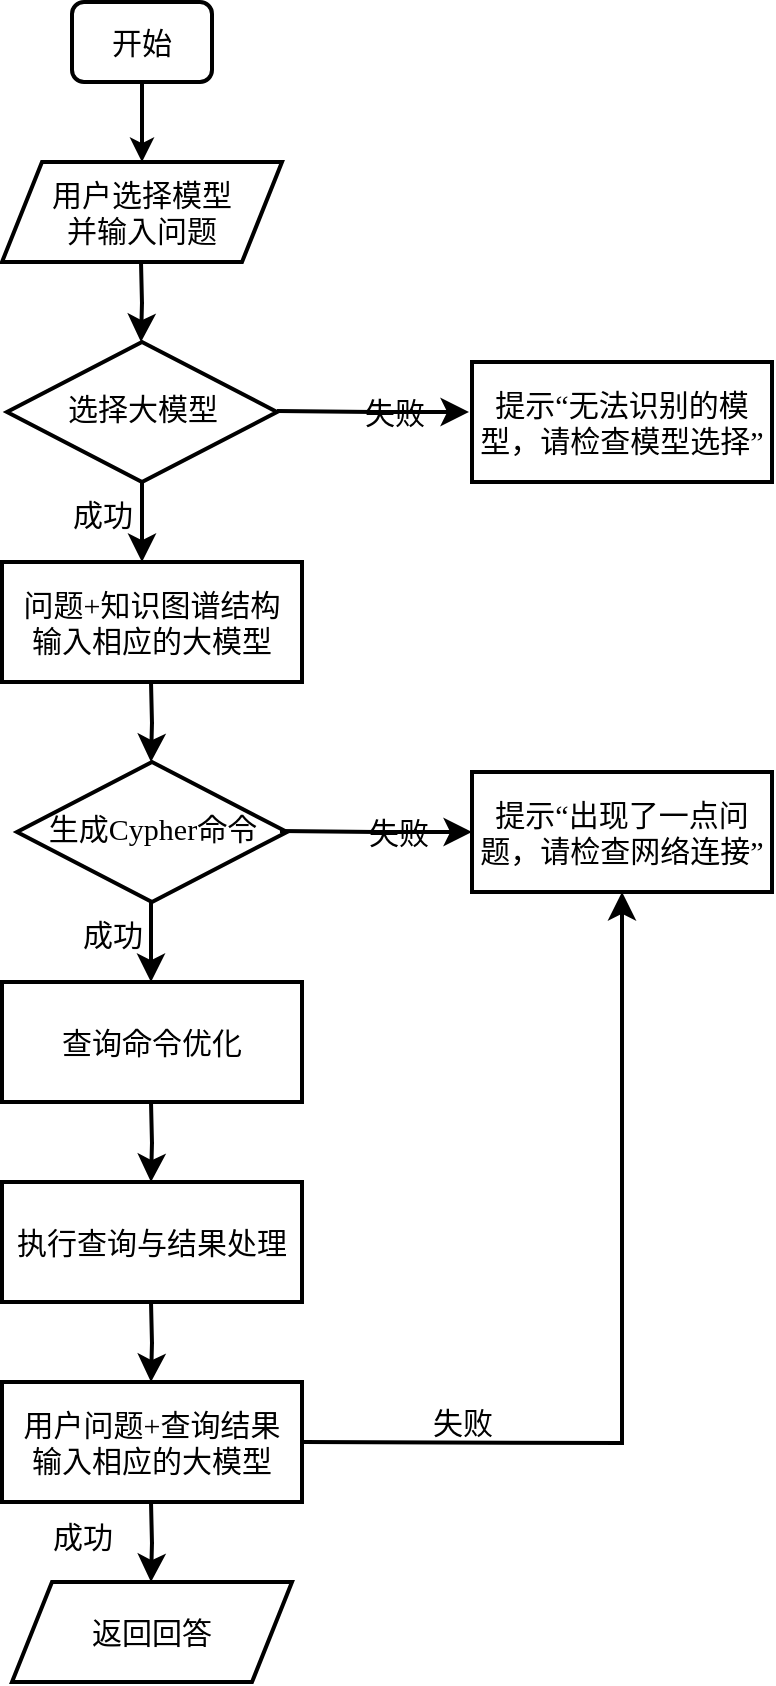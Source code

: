 <mxfile version="24.4.9" type="github">
  <diagram id="C5RBs43oDa-KdzZeNtuy" name="Page-1">
    <mxGraphModel dx="1042" dy="535" grid="1" gridSize="10" guides="1" tooltips="1" connect="1" arrows="1" fold="1" page="1" pageScale="1" pageWidth="827" pageHeight="1169" math="0" shadow="0">
      <root>
        <mxCell id="WIyWlLk6GJQsqaUBKTNV-0" />
        <mxCell id="WIyWlLk6GJQsqaUBKTNV-1" parent="WIyWlLk6GJQsqaUBKTNV-0" />
        <mxCell id="WIyWlLk6GJQsqaUBKTNV-2" value="" style="rounded=0;html=1;jettySize=auto;orthogonalLoop=1;fontSize=11;endArrow=classic;endFill=1;strokeWidth=2;shadow=0;labelBackgroundColor=none;edgeStyle=orthogonalEdgeStyle;entryX=0.5;entryY=0;entryDx=0;entryDy=0;" parent="WIyWlLk6GJQsqaUBKTNV-1" source="WIyWlLk6GJQsqaUBKTNV-3" target="mU2HPS3r7z6ofK6yhhPt-0" edge="1">
          <mxGeometry relative="1" as="geometry">
            <mxPoint x="270" y="140" as="targetPoint" />
          </mxGeometry>
        </mxCell>
        <mxCell id="WIyWlLk6GJQsqaUBKTNV-3" value="&lt;font style=&quot;font-size: 15px;&quot;&gt;开始&lt;/font&gt;" style="rounded=1;whiteSpace=wrap;html=1;fontSize=12;glass=0;strokeWidth=2;shadow=0;" parent="WIyWlLk6GJQsqaUBKTNV-1" vertex="1">
          <mxGeometry x="315" y="30" width="70" height="40" as="geometry" />
        </mxCell>
        <mxCell id="mU2HPS3r7z6ofK6yhhPt-0" value="&lt;font style=&quot;font-size: 15px;&quot; face=&quot;Times New Roman&quot;&gt;用户选择模型&lt;/font&gt;&lt;div&gt;&lt;font style=&quot;font-size: 15px;&quot; face=&quot;Times New Roman&quot;&gt;并输入&lt;/font&gt;&lt;span style=&quot;font-size: 15px; font-family: &amp;quot;Times New Roman&amp;quot;; background-color: initial;&quot;&gt;问题&lt;/span&gt;&lt;/div&gt;" style="shape=parallelogram;perimeter=parallelogramPerimeter;whiteSpace=wrap;html=1;fixedSize=1;strokeWidth=2;" parent="WIyWlLk6GJQsqaUBKTNV-1" vertex="1">
          <mxGeometry x="280" y="110" width="140" height="50" as="geometry" />
        </mxCell>
        <mxCell id="mU2HPS3r7z6ofK6yhhPt-1" value="&lt;font style=&quot;font-size: 15px;&quot; face=&quot;Times New Roman&quot;&gt;问题+知识图谱结构&lt;/font&gt;&lt;div style=&quot;font-size: 15px;&quot;&gt;&lt;span style=&quot;font-family: &amp;quot;Times New Roman&amp;quot;;&quot;&gt;输入相应的大模型&lt;/span&gt;&lt;br&gt;&lt;/div&gt;" style="rounded=0;whiteSpace=wrap;html=1;strokeColor=default;strokeWidth=2;align=center;verticalAlign=middle;fontFamily=Helvetica;fontSize=12;fontColor=default;fillColor=default;" parent="WIyWlLk6GJQsqaUBKTNV-1" vertex="1">
          <mxGeometry x="280" y="310" width="150" height="60" as="geometry" />
        </mxCell>
        <mxCell id="mU2HPS3r7z6ofK6yhhPt-2" value="" style="rounded=0;html=1;jettySize=auto;orthogonalLoop=1;fontSize=11;endArrow=classic;endFill=1;endSize=8;strokeWidth=2;shadow=0;labelBackgroundColor=none;edgeStyle=orthogonalEdgeStyle;entryX=0.5;entryY=0;entryDx=0;entryDy=0;strokeColor=default;align=center;verticalAlign=middle;fontFamily=Helvetica;fontColor=default;" parent="WIyWlLk6GJQsqaUBKTNV-1" edge="1">
          <mxGeometry relative="1" as="geometry">
            <mxPoint x="349.5" y="160" as="sourcePoint" />
            <mxPoint x="349.5" y="200" as="targetPoint" />
          </mxGeometry>
        </mxCell>
        <mxCell id="mU2HPS3r7z6ofK6yhhPt-5" value="&lt;font style=&quot;font-size: 15px;&quot; face=&quot;Times New Roman&quot;&gt;生成&lt;font style=&quot;font-size: 15px; background-color: initial;&quot;&gt;Cypher&lt;/font&gt;&lt;font style=&quot;font-size: 15px; background-color: initial;&quot;&gt;命令&lt;/font&gt;&lt;/font&gt;" style="rhombus;whiteSpace=wrap;html=1;shadow=0;fontFamily=Helvetica;fontSize=12;align=center;strokeWidth=2;spacing=6;spacingTop=-4;" parent="WIyWlLk6GJQsqaUBKTNV-1" vertex="1">
          <mxGeometry x="287.5" y="410" width="135" height="70" as="geometry" />
        </mxCell>
        <mxCell id="mU2HPS3r7z6ofK6yhhPt-6" value="" style="rounded=0;html=1;jettySize=auto;orthogonalLoop=1;fontSize=11;endArrow=classic;endFill=1;endSize=8;strokeWidth=2;shadow=0;labelBackgroundColor=none;edgeStyle=orthogonalEdgeStyle;entryX=0.5;entryY=0;entryDx=0;entryDy=0;strokeColor=default;align=center;verticalAlign=middle;fontFamily=Helvetica;fontColor=default;" parent="WIyWlLk6GJQsqaUBKTNV-1" edge="1">
          <mxGeometry relative="1" as="geometry">
            <mxPoint x="354.5" y="370" as="sourcePoint" />
            <mxPoint x="354.5" y="410" as="targetPoint" />
          </mxGeometry>
        </mxCell>
        <mxCell id="mU2HPS3r7z6ofK6yhhPt-7" value="&lt;font face=&quot;Times New Roman&quot; style=&quot;font-size: 15px;&quot;&gt;失败&lt;/font&gt;" style="edgeStyle=orthogonalEdgeStyle;rounded=0;html=1;jettySize=auto;orthogonalLoop=1;fontSize=11;endArrow=classic;endFill=1;endSize=8;strokeWidth=2;shadow=0;labelBackgroundColor=none;strokeColor=default;align=center;verticalAlign=middle;fontFamily=Helvetica;fontColor=default;" parent="WIyWlLk6GJQsqaUBKTNV-1" edge="1">
          <mxGeometry y="10" relative="1" as="geometry">
            <mxPoint as="offset" />
            <mxPoint x="419" y="444.5" as="sourcePoint" />
            <mxPoint x="515" y="445" as="targetPoint" />
          </mxGeometry>
        </mxCell>
        <mxCell id="mU2HPS3r7z6ofK6yhhPt-8" value="&lt;div style=&quot;&quot;&gt;&lt;font face=&quot;Times New Roman&quot;&gt;&lt;span style=&quot;font-size: 15px;&quot;&gt;提示“出现了一点问题，请检查网络连接”&lt;/span&gt;&lt;/font&gt;&lt;br&gt;&lt;/div&gt;" style="rounded=0;whiteSpace=wrap;html=1;strokeColor=default;strokeWidth=2;align=center;verticalAlign=middle;fontFamily=Helvetica;fontSize=12;fontColor=default;fillColor=default;" parent="WIyWlLk6GJQsqaUBKTNV-1" vertex="1">
          <mxGeometry x="515" y="415" width="150" height="60" as="geometry" />
        </mxCell>
        <mxCell id="mU2HPS3r7z6ofK6yhhPt-9" value="&lt;span style=&quot;font-family: &amp;quot;Times New Roman&amp;quot;; font-size: 15px;&quot;&gt;选择大模型&lt;/span&gt;" style="rhombus;whiteSpace=wrap;html=1;shadow=0;fontFamily=Helvetica;fontSize=12;align=center;strokeWidth=2;spacing=6;spacingTop=-4;" parent="WIyWlLk6GJQsqaUBKTNV-1" vertex="1">
          <mxGeometry x="282.5" y="200" width="135" height="70" as="geometry" />
        </mxCell>
        <mxCell id="mU2HPS3r7z6ofK6yhhPt-10" value="&lt;font face=&quot;Times New Roman&quot; style=&quot;font-size: 15px;&quot;&gt;失败&lt;/font&gt;" style="edgeStyle=orthogonalEdgeStyle;rounded=0;html=1;jettySize=auto;orthogonalLoop=1;fontSize=11;endArrow=classic;endFill=1;endSize=8;strokeWidth=2;shadow=0;labelBackgroundColor=none;strokeColor=default;align=center;verticalAlign=middle;fontFamily=Helvetica;fontColor=default;" parent="WIyWlLk6GJQsqaUBKTNV-1" edge="1">
          <mxGeometry y="10" relative="1" as="geometry">
            <mxPoint as="offset" />
            <mxPoint x="417.5" y="234.5" as="sourcePoint" />
            <mxPoint x="513.5" y="235" as="targetPoint" />
          </mxGeometry>
        </mxCell>
        <mxCell id="mU2HPS3r7z6ofK6yhhPt-11" value="&lt;font face=&quot;Times New Roman&quot; style=&quot;font-size: 15px;&quot;&gt;成功&lt;/font&gt;" style="edgeStyle=orthogonalEdgeStyle;rounded=0;html=1;jettySize=auto;orthogonalLoop=1;fontSize=11;endArrow=classic;endFill=1;endSize=8;strokeWidth=2;shadow=0;labelBackgroundColor=none;exitX=0.5;exitY=1;exitDx=0;exitDy=0;strokeColor=default;align=center;verticalAlign=middle;fontFamily=Helvetica;fontColor=default;" parent="WIyWlLk6GJQsqaUBKTNV-1" source="mU2HPS3r7z6ofK6yhhPt-9" edge="1">
          <mxGeometry x="-0.2" y="-20" relative="1" as="geometry">
            <mxPoint as="offset" />
            <mxPoint x="427.5" y="244.5" as="sourcePoint" />
            <mxPoint x="350" y="310" as="targetPoint" />
            <Array as="points">
              <mxPoint x="350" y="295" />
              <mxPoint x="350" y="295" />
            </Array>
          </mxGeometry>
        </mxCell>
        <mxCell id="mU2HPS3r7z6ofK6yhhPt-12" value="&lt;div style=&quot;&quot;&gt;&lt;font face=&quot;Times New Roman&quot;&gt;&lt;span style=&quot;font-size: 15px;&quot;&gt;提示“无法识别的模型，请检查模型选择”&lt;/span&gt;&lt;/font&gt;&lt;br&gt;&lt;/div&gt;" style="rounded=0;whiteSpace=wrap;html=1;strokeColor=default;strokeWidth=2;align=center;verticalAlign=middle;fontFamily=Helvetica;fontSize=12;fontColor=default;fillColor=default;" parent="WIyWlLk6GJQsqaUBKTNV-1" vertex="1">
          <mxGeometry x="515" y="210" width="150" height="60" as="geometry" />
        </mxCell>
        <mxCell id="mU2HPS3r7z6ofK6yhhPt-13" value="&lt;font face=&quot;Times New Roman&quot; style=&quot;font-size: 15px;&quot;&gt;成功&lt;/font&gt;" style="edgeStyle=orthogonalEdgeStyle;rounded=0;html=1;jettySize=auto;orthogonalLoop=1;fontSize=11;endArrow=classic;endFill=1;endSize=8;strokeWidth=2;shadow=0;labelBackgroundColor=none;exitX=0.5;exitY=1;exitDx=0;exitDy=0;strokeColor=default;align=center;verticalAlign=middle;fontFamily=Helvetica;fontColor=default;" parent="WIyWlLk6GJQsqaUBKTNV-1" edge="1">
          <mxGeometry x="-0.2" y="-20" relative="1" as="geometry">
            <mxPoint as="offset" />
            <mxPoint x="354.5" y="480" as="sourcePoint" />
            <mxPoint x="354.5" y="520" as="targetPoint" />
            <Array as="points">
              <mxPoint x="354.5" y="505" />
              <mxPoint x="354.5" y="505" />
            </Array>
          </mxGeometry>
        </mxCell>
        <mxCell id="mU2HPS3r7z6ofK6yhhPt-14" value="&lt;font face=&quot;Times New Roman&quot;&gt;&lt;span style=&quot;font-size: 15px;&quot;&gt;查询命令优化&lt;/span&gt;&lt;/font&gt;" style="rounded=0;whiteSpace=wrap;html=1;strokeColor=default;strokeWidth=2;align=center;verticalAlign=middle;fontFamily=Helvetica;fontSize=12;fontColor=default;fillColor=default;" parent="WIyWlLk6GJQsqaUBKTNV-1" vertex="1">
          <mxGeometry x="280" y="520" width="150" height="60" as="geometry" />
        </mxCell>
        <mxCell id="mU2HPS3r7z6ofK6yhhPt-15" value="&lt;div style=&quot;&quot;&gt;&lt;font face=&quot;Times New Roman&quot;&gt;&lt;span style=&quot;font-size: 15px;&quot;&gt;执行查询与结果处理&lt;/span&gt;&lt;/font&gt;&lt;br&gt;&lt;/div&gt;" style="rounded=0;whiteSpace=wrap;html=1;strokeColor=default;strokeWidth=2;align=center;verticalAlign=middle;fontFamily=Helvetica;fontSize=12;fontColor=default;fillColor=default;" parent="WIyWlLk6GJQsqaUBKTNV-1" vertex="1">
          <mxGeometry x="280" y="620" width="150" height="60" as="geometry" />
        </mxCell>
        <mxCell id="mU2HPS3r7z6ofK6yhhPt-16" value="" style="rounded=0;html=1;jettySize=auto;orthogonalLoop=1;fontSize=11;endArrow=classic;endFill=1;endSize=8;strokeWidth=2;shadow=0;labelBackgroundColor=none;edgeStyle=orthogonalEdgeStyle;entryX=0.5;entryY=0;entryDx=0;entryDy=0;strokeColor=default;align=center;verticalAlign=middle;fontFamily=Helvetica;fontColor=default;" parent="WIyWlLk6GJQsqaUBKTNV-1" edge="1">
          <mxGeometry relative="1" as="geometry">
            <mxPoint x="354.5" y="580" as="sourcePoint" />
            <mxPoint x="354.5" y="620" as="targetPoint" />
          </mxGeometry>
        </mxCell>
        <mxCell id="mU2HPS3r7z6ofK6yhhPt-17" value="&lt;div style=&quot;&quot;&gt;&lt;font style=&quot;font-size: 15px;&quot; face=&quot;Times New Roman&quot;&gt;用户问题+查询结果&lt;/font&gt;&lt;div style=&quot;font-size: 15px;&quot;&gt;&lt;span style=&quot;font-family: &amp;quot;Times New Roman&amp;quot;;&quot;&gt;输入相应的大模型&lt;/span&gt;&lt;br&gt;&lt;/div&gt;&lt;/div&gt;" style="rounded=0;whiteSpace=wrap;html=1;strokeColor=default;strokeWidth=2;align=center;verticalAlign=middle;fontFamily=Helvetica;fontSize=12;fontColor=default;fillColor=default;" parent="WIyWlLk6GJQsqaUBKTNV-1" vertex="1">
          <mxGeometry x="280" y="720" width="150" height="60" as="geometry" />
        </mxCell>
        <mxCell id="mU2HPS3r7z6ofK6yhhPt-18" value="" style="rounded=0;html=1;jettySize=auto;orthogonalLoop=1;fontSize=11;endArrow=classic;endFill=1;endSize=8;strokeWidth=2;shadow=0;labelBackgroundColor=none;edgeStyle=orthogonalEdgeStyle;entryX=0.5;entryY=0;entryDx=0;entryDy=0;strokeColor=default;align=center;verticalAlign=middle;fontFamily=Helvetica;fontColor=default;" parent="WIyWlLk6GJQsqaUBKTNV-1" edge="1">
          <mxGeometry relative="1" as="geometry">
            <mxPoint x="354.5" y="680" as="sourcePoint" />
            <mxPoint x="354.5" y="720" as="targetPoint" />
          </mxGeometry>
        </mxCell>
        <mxCell id="mU2HPS3r7z6ofK6yhhPt-20" value="" style="rounded=0;html=1;jettySize=auto;orthogonalLoop=1;fontSize=11;endArrow=classic;endFill=1;endSize=8;strokeWidth=2;shadow=0;labelBackgroundColor=none;edgeStyle=orthogonalEdgeStyle;entryX=0.5;entryY=0;entryDx=0;entryDy=0;strokeColor=default;align=center;verticalAlign=middle;fontFamily=Helvetica;fontColor=default;" parent="WIyWlLk6GJQsqaUBKTNV-1" edge="1">
          <mxGeometry relative="1" as="geometry">
            <mxPoint x="354.5" y="780" as="sourcePoint" />
            <mxPoint x="354.5" y="820" as="targetPoint" />
          </mxGeometry>
        </mxCell>
        <mxCell id="mU2HPS3r7z6ofK6yhhPt-23" value="&lt;font style=&quot;font-size: 15px;&quot; face=&quot;Times New Roman&quot;&gt;成功&lt;/font&gt;" style="edgeLabel;html=1;align=center;verticalAlign=middle;resizable=0;points=[];rounded=0;shadow=0;strokeColor=default;strokeWidth=2;fontFamily=Helvetica;fontSize=11;fontColor=default;labelBackgroundColor=none;" parent="mU2HPS3r7z6ofK6yhhPt-20" vertex="1" connectable="0">
          <mxGeometry x="-0.191" relative="1" as="geometry">
            <mxPoint x="-35" as="offset" />
          </mxGeometry>
        </mxCell>
        <mxCell id="mU2HPS3r7z6ofK6yhhPt-21" value="&lt;font face=&quot;Times New Roman&quot;&gt;&lt;span style=&quot;font-size: 15px;&quot;&gt;返回回答&lt;/span&gt;&lt;/font&gt;" style="shape=parallelogram;perimeter=parallelogramPerimeter;whiteSpace=wrap;html=1;fixedSize=1;strokeWidth=2;" parent="WIyWlLk6GJQsqaUBKTNV-1" vertex="1">
          <mxGeometry x="285" y="820" width="140" height="50" as="geometry" />
        </mxCell>
        <mxCell id="mU2HPS3r7z6ofK6yhhPt-22" value="&lt;font face=&quot;Times New Roman&quot; style=&quot;font-size: 15px;&quot;&gt;失败&lt;/font&gt;" style="edgeStyle=orthogonalEdgeStyle;rounded=0;html=1;jettySize=auto;orthogonalLoop=1;fontSize=11;endArrow=classic;endFill=1;endSize=8;strokeWidth=2;shadow=0;labelBackgroundColor=none;entryX=0.5;entryY=1;entryDx=0;entryDy=0;strokeColor=default;align=center;verticalAlign=middle;fontFamily=Helvetica;fontColor=default;" parent="WIyWlLk6GJQsqaUBKTNV-1" target="mU2HPS3r7z6ofK6yhhPt-8" edge="1">
          <mxGeometry x="-0.633" y="10" relative="1" as="geometry">
            <mxPoint as="offset" />
            <mxPoint x="430" y="750" as="sourcePoint" />
            <mxPoint x="526" y="750.5" as="targetPoint" />
          </mxGeometry>
        </mxCell>
      </root>
    </mxGraphModel>
  </diagram>
</mxfile>

